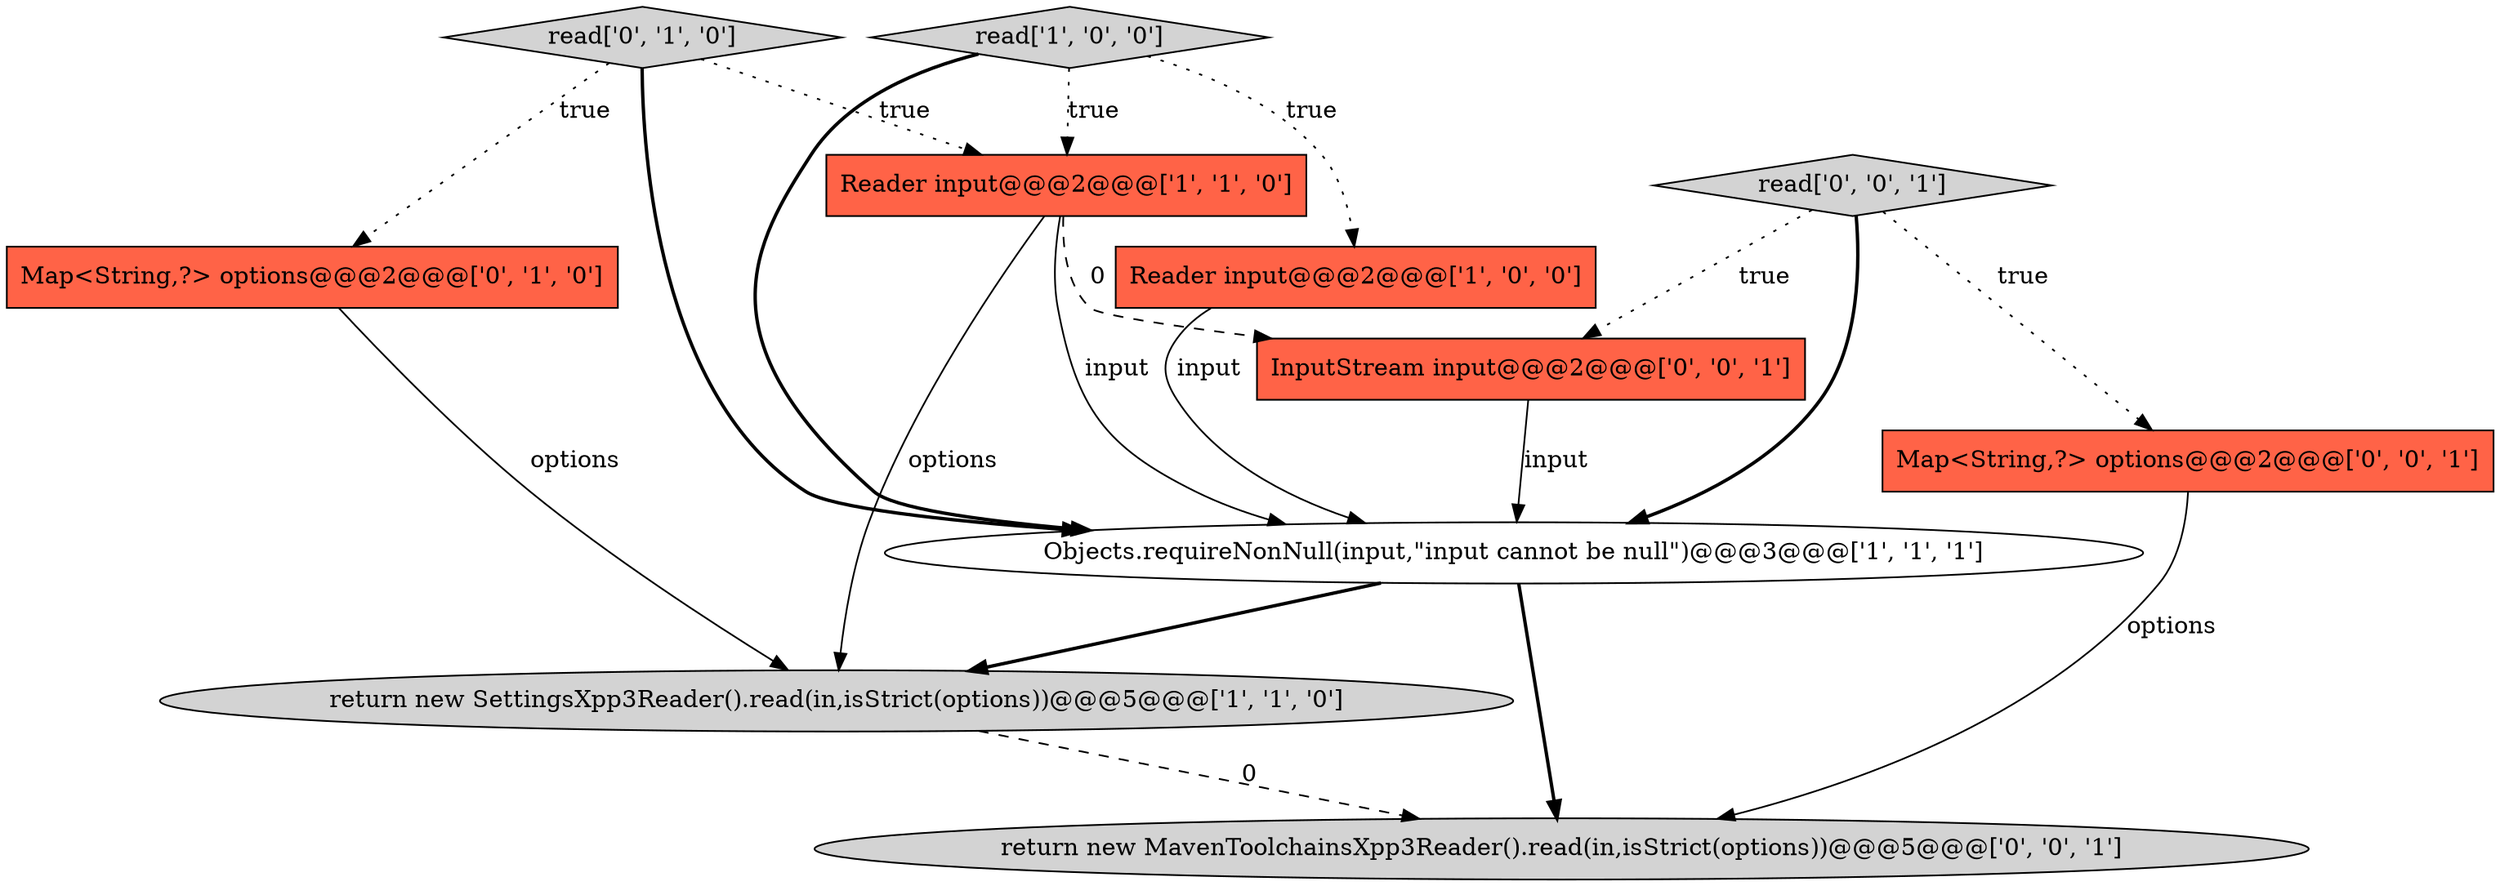 digraph {
1 [style = filled, label = "Reader input@@@2@@@['1', '1', '0']", fillcolor = tomato, shape = box image = "AAA0AAABBB1BBB"];
9 [style = filled, label = "InputStream input@@@2@@@['0', '0', '1']", fillcolor = tomato, shape = box image = "AAA0AAABBB3BBB"];
0 [style = filled, label = "Reader input@@@2@@@['1', '0', '0']", fillcolor = tomato, shape = box image = "AAA0AAABBB1BBB"];
4 [style = filled, label = "return new SettingsXpp3Reader().read(in,isStrict(options))@@@5@@@['1', '1', '0']", fillcolor = lightgray, shape = ellipse image = "AAA0AAABBB1BBB"];
2 [style = filled, label = "read['1', '0', '0']", fillcolor = lightgray, shape = diamond image = "AAA0AAABBB1BBB"];
8 [style = filled, label = "read['0', '0', '1']", fillcolor = lightgray, shape = diamond image = "AAA0AAABBB3BBB"];
6 [style = filled, label = "Map<String,?> options@@@2@@@['0', '1', '0']", fillcolor = tomato, shape = box image = "AAA0AAABBB2BBB"];
7 [style = filled, label = "Map<String,?> options@@@2@@@['0', '0', '1']", fillcolor = tomato, shape = box image = "AAA0AAABBB3BBB"];
5 [style = filled, label = "read['0', '1', '0']", fillcolor = lightgray, shape = diamond image = "AAA0AAABBB2BBB"];
10 [style = filled, label = "return new MavenToolchainsXpp3Reader().read(in,isStrict(options))@@@5@@@['0', '0', '1']", fillcolor = lightgray, shape = ellipse image = "AAA0AAABBB3BBB"];
3 [style = filled, label = "Objects.requireNonNull(input,\"input cannot be null\")@@@3@@@['1', '1', '1']", fillcolor = white, shape = ellipse image = "AAA0AAABBB1BBB"];
5->3 [style = bold, label=""];
5->6 [style = dotted, label="true"];
3->10 [style = bold, label=""];
8->7 [style = dotted, label="true"];
1->9 [style = dashed, label="0"];
6->4 [style = solid, label="options"];
1->3 [style = solid, label="input"];
1->4 [style = solid, label="options"];
2->0 [style = dotted, label="true"];
8->9 [style = dotted, label="true"];
4->10 [style = dashed, label="0"];
2->1 [style = dotted, label="true"];
3->4 [style = bold, label=""];
0->3 [style = solid, label="input"];
7->10 [style = solid, label="options"];
2->3 [style = bold, label=""];
5->1 [style = dotted, label="true"];
8->3 [style = bold, label=""];
9->3 [style = solid, label="input"];
}
